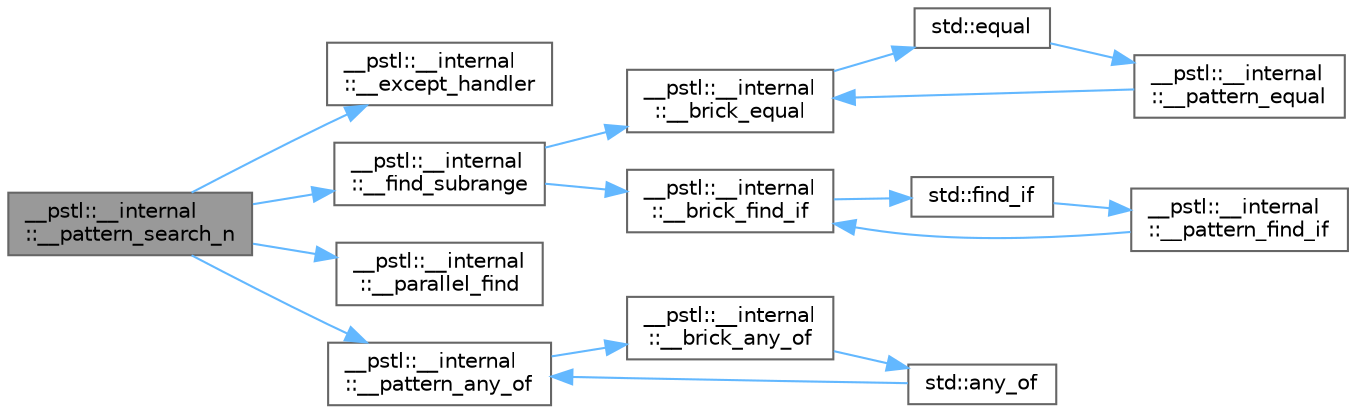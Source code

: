 digraph "__pstl::__internal::__pattern_search_n"
{
 // LATEX_PDF_SIZE
  bgcolor="transparent";
  edge [fontname=Helvetica,fontsize=10,labelfontname=Helvetica,labelfontsize=10];
  node [fontname=Helvetica,fontsize=10,shape=box,height=0.2,width=0.4];
  rankdir="LR";
  Node1 [id="Node000001",label="__pstl::__internal\l::__pattern_search_n",height=0.2,width=0.4,color="gray40", fillcolor="grey60", style="filled", fontcolor="black",tooltip=" "];
  Node1 -> Node2 [id="edge1_Node000001_Node000002",color="steelblue1",style="solid",tooltip=" "];
  Node2 [id="Node000002",label="__pstl::__internal\l::__except_handler",height=0.2,width=0.4,color="grey40", fillcolor="white", style="filled",URL="$namespace____pstl_1_1____internal.html#a9e83352cee63f3312126c9e33e7ae17b",tooltip=" "];
  Node1 -> Node3 [id="edge2_Node000001_Node000003",color="steelblue1",style="solid",tooltip=" "];
  Node3 [id="Node000003",label="__pstl::__internal\l::__find_subrange",height=0.2,width=0.4,color="grey40", fillcolor="white", style="filled",URL="$namespace____pstl_1_1____internal.html#afb69e05dbf9cbe3f0ee1f4ac80b06717",tooltip=" "];
  Node3 -> Node4 [id="edge3_Node000003_Node000004",color="steelblue1",style="solid",tooltip=" "];
  Node4 [id="Node000004",label="__pstl::__internal\l::__brick_equal",height=0.2,width=0.4,color="grey40", fillcolor="white", style="filled",URL="$namespace____pstl_1_1____internal.html#a98e65b1d83eb66d32d3ebe20452a168a",tooltip=" "];
  Node4 -> Node5 [id="edge4_Node000004_Node000005",color="steelblue1",style="solid",tooltip=" "];
  Node5 [id="Node000005",label="std::equal",height=0.2,width=0.4,color="grey40", fillcolor="white", style="filled",URL="$namespacestd.html#a94ada91841cca21a2327b0235f9a82cd",tooltip=" "];
  Node5 -> Node6 [id="edge5_Node000005_Node000006",color="steelblue1",style="solid",tooltip=" "];
  Node6 [id="Node000006",label="__pstl::__internal\l::__pattern_equal",height=0.2,width=0.4,color="grey40", fillcolor="white", style="filled",URL="$namespace____pstl_1_1____internal.html#a596361246dd948515acd5af4fffe2518",tooltip=" "];
  Node6 -> Node4 [id="edge6_Node000006_Node000004",color="steelblue1",style="solid",tooltip=" "];
  Node3 -> Node7 [id="edge7_Node000003_Node000007",color="steelblue1",style="solid",tooltip=" "];
  Node7 [id="Node000007",label="__pstl::__internal\l::__brick_find_if",height=0.2,width=0.4,color="grey40", fillcolor="white", style="filled",URL="$namespace____pstl_1_1____internal.html#ac7d9945ca6e956c4953efb2594b3f761",tooltip=" "];
  Node7 -> Node8 [id="edge8_Node000007_Node000008",color="steelblue1",style="solid",tooltip=" "];
  Node8 [id="Node000008",label="std::find_if",height=0.2,width=0.4,color="grey40", fillcolor="white", style="filled",URL="$namespacestd.html#a12540b98a8b3f5862173e50b92f1de81",tooltip=" "];
  Node8 -> Node9 [id="edge9_Node000008_Node000009",color="steelblue1",style="solid",tooltip=" "];
  Node9 [id="Node000009",label="__pstl::__internal\l::__pattern_find_if",height=0.2,width=0.4,color="grey40", fillcolor="white", style="filled",URL="$namespace____pstl_1_1____internal.html#a048b6c9be4b418a089e7e1de87722139",tooltip=" "];
  Node9 -> Node7 [id="edge10_Node000009_Node000007",color="steelblue1",style="solid",tooltip=" "];
  Node1 -> Node10 [id="edge11_Node000001_Node000010",color="steelblue1",style="solid",tooltip=" "];
  Node10 [id="Node000010",label="__pstl::__internal\l::__parallel_find",height=0.2,width=0.4,color="grey40", fillcolor="white", style="filled",URL="$namespace____pstl_1_1____internal.html#aa1bc2681550192052e058f8e14869ad2",tooltip=" "];
  Node1 -> Node11 [id="edge12_Node000001_Node000011",color="steelblue1",style="solid",tooltip=" "];
  Node11 [id="Node000011",label="__pstl::__internal\l::__pattern_any_of",height=0.2,width=0.4,color="grey40", fillcolor="white", style="filled",URL="$namespace____pstl_1_1____internal.html#abab9a13bd7c30a7e4c10aafb238323dd",tooltip=" "];
  Node11 -> Node12 [id="edge13_Node000011_Node000012",color="steelblue1",style="solid",tooltip=" "];
  Node12 [id="Node000012",label="__pstl::__internal\l::__brick_any_of",height=0.2,width=0.4,color="grey40", fillcolor="white", style="filled",URL="$namespace____pstl_1_1____internal.html#a70dd7a72263c0d3f533749756766d752",tooltip=" "];
  Node12 -> Node13 [id="edge14_Node000012_Node000013",color="steelblue1",style="solid",tooltip=" "];
  Node13 [id="Node000013",label="std::any_of",height=0.2,width=0.4,color="grey40", fillcolor="white", style="filled",URL="$namespacestd.html#a9dc98b4fd1f056dcea526d7b9b90ba7f",tooltip=" "];
  Node13 -> Node11 [id="edge15_Node000013_Node000011",color="steelblue1",style="solid",tooltip=" "];
}
